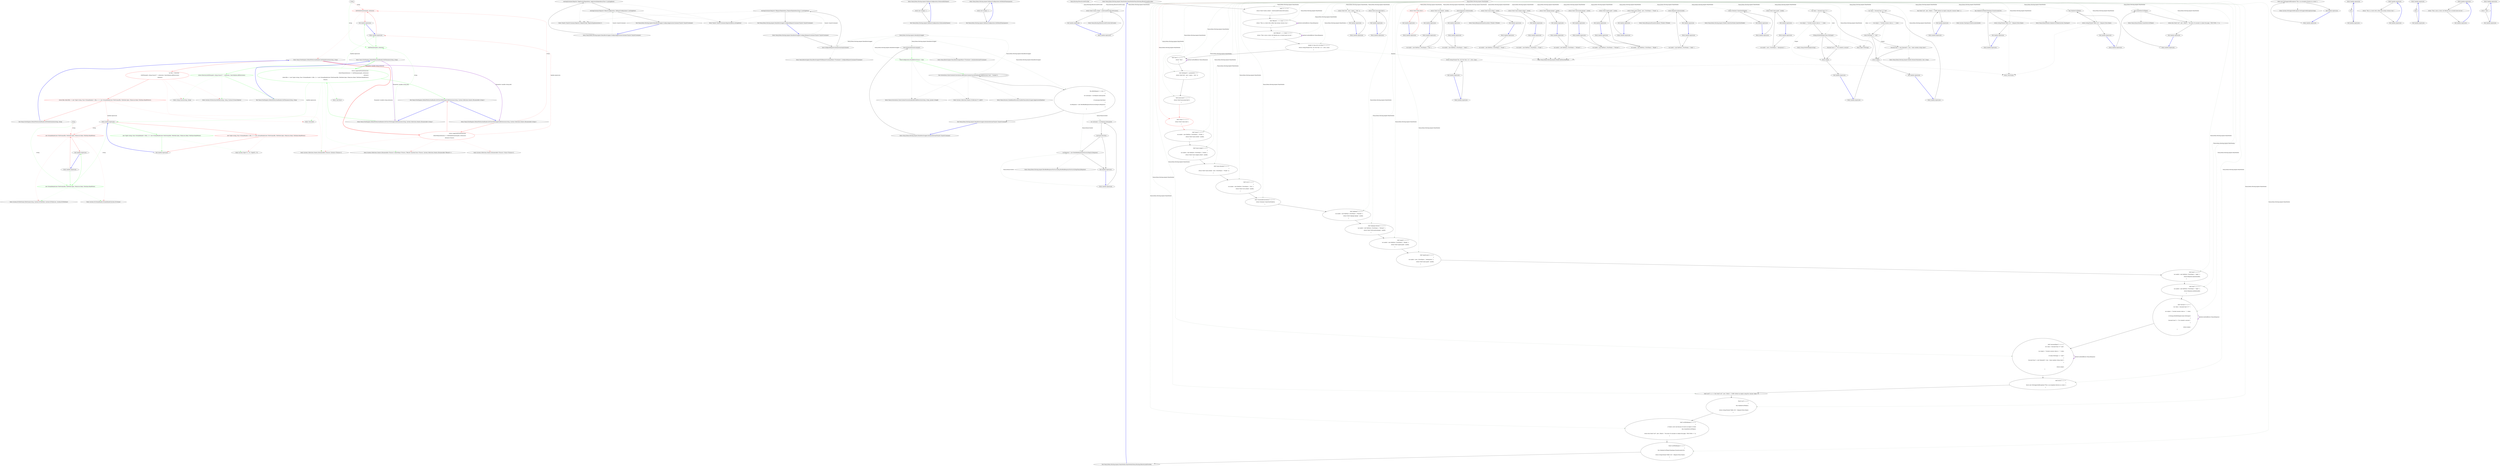 digraph  {
n25 [label=string, span=""];
n26 [label=string, span=""];
n0 [label="Entry Nancy.ViewEngines.DefaultFileSystemReader.GetViewsWithSupportedExtensions(string, System.Collections.Generic.IEnumerable<string>)", span="18-18", cluster="Nancy.ViewEngines.DefaultFileSystemReader.GetViewsWithSupportedExtensions(string, System.Collections.Generic.IEnumerable<string>)"];
n1 [label="return supportedViewExtensions\r\n                .SelectMany(extension => GetFileInformation(path, extension))\r\n                .Distinct().ToList();", span="20-22", cluster="Nancy.ViewEngines.DefaultFileSystemReader.GetViewsWithSupportedExtensions(string, System.Collections.Generic.IEnumerable<string>)", color=red, community=0];
n7 [label="GetFileInformation(path, extension)", span="21-21", cluster="lambda expression", color=red, community=0];
n2 [label="Exit Nancy.ViewEngines.DefaultFileSystemReader.GetViewsWithSupportedExtensions(string, System.Collections.Generic.IEnumerable<string>)", span="18-18", cluster="Nancy.ViewEngines.DefaultFileSystemReader.GetViewsWithSupportedExtensions(string, System.Collections.Generic.IEnumerable<string>)"];
n3 [label="Entry System.Collections.Generic.IEnumerable<TSource>.SelectMany<TSource, TResult>(System.Func<TSource, System.Collections.Generic.IEnumerable<TResult>>)", span="0-0", cluster="System.Collections.Generic.IEnumerable<TSource>.SelectMany<TSource, TResult>(System.Func<TSource, System.Collections.Generic.IEnumerable<TResult>>)"];
n4 [label="Entry System.Collections.Generic.IEnumerable<TSource>.Distinct<TSource>()", span="0-0", cluster="System.Collections.Generic.IEnumerable<TSource>.Distinct<TSource>()"];
n5 [label="Entry System.Collections.Generic.IEnumerable<TSource>.ToList<TSource>()", span="0-0", cluster="System.Collections.Generic.IEnumerable<TSource>.ToList<TSource>()"];
n6 [label="Entry lambda expression", span="21-21", cluster="lambda expression"];
n8 [label="Exit lambda expression", span="21-21", cluster="lambda expression"];
n9 [label="Entry Nancy.ViewEngines.DefaultFileSystemReader.GetFileInformation(string, string)", span="25-25", cluster="Nancy.ViewEngines.DefaultFileSystemReader.GetFileInformation(string, string)"];
n10 [label="var files = Directory\r\n                .GetFiles(path, string.Concat(''*.'', extension), SearchOption.AllDirectories)\r\n                .Distinct()", span="27-29", cluster="Nancy.ViewEngines.DefaultFileSystemReader.GetFileInformation(string, string)", color=red, community=0];
n11 [label="return files.Select(file => new Tuple<string, Func<StreamReader>>(file, () => new StreamReader(new FileStream(file, FileMode.Open, FileAccess.Read, FileShare.ReadWrite))));", span="31-31", cluster="Nancy.ViewEngines.DefaultFileSystemReader.GetFileInformation(string, string)", color=red, community=0];
n13 [label="Entry string.Concat(string, string)", span="0-0", cluster="string.Concat(string, string)"];
n14 [label="Entry System.IO.Directory.GetFiles(string, string, System.IO.SearchOption)", span="0-0", cluster="System.IO.Directory.GetFiles(string, string, System.IO.SearchOption)"];
n12 [label="Exit Nancy.ViewEngines.DefaultFileSystemReader.GetFileInformation(string, string)", span="25-25", cluster="Nancy.ViewEngines.DefaultFileSystemReader.GetFileInformation(string, string)"];
n15 [label="Entry Unk.Select", span="", cluster="Unk.Select"];
n16 [label="Entry lambda expression", span="31-31", cluster="lambda expression"];
n17 [label="new Tuple<string, Func<StreamReader>>(file, () => new StreamReader(new FileStream(file, FileMode.Open, FileAccess.Read, FileShare.ReadWrite)))", span="31-31", cluster="lambda expression", color=red, community=0];
n21 [label="new StreamReader(new FileStream(file, FileMode.Open, FileAccess.Read, FileShare.ReadWrite))", span="31-31", cluster="lambda expression", color=red, community=0];
n18 [label="Exit lambda expression", span="31-31", cluster="lambda expression"];
n19 [label="Entry System.Tuple<T1, T2>.Tuple(T1, T2)", span="0-0", cluster="System.Tuple<T1, T2>.Tuple(T1, T2)"];
n20 [label="Entry lambda expression", span="31-31", cluster="lambda expression"];
n22 [label="Exit lambda expression", span="31-31", cluster="lambda expression"];
n23 [label="Entry System.IO.StreamReader.StreamReader(System.IO.Stream)", span="0-0", cluster="System.IO.StreamReader.StreamReader(System.IO.Stream)"];
n24 [label="Entry System.IO.FileStream.FileStream(string, System.IO.FileMode, System.IO.FileAccess, System.IO.FileShare)", span="0-0", cluster="System.IO.FileStream.FileStream(string, System.IO.FileMode, System.IO.FileAccess, System.IO.FileShare)"];
d1 [label="return supportedViewExtensions\r\n                .SelectMany(extension => GetFilenames(path, extension))\r\n                .Distinct()\r\n                .Select(file => new Tuple<string, Func<StreamReader>>(file, () => new StreamReader(new FileStream(file, FileMode.Open, FileAccess.Read, FileShare.ReadWrite))))\r\n                .ToList();", span="20-24", cluster="Nancy.ViewEngines.DefaultFileSystemReader.GetViewsWithSupportedExtensions(string, System.Collections.Generic.IEnumerable<string>)", color=green, community=0];
d0 [label="Entry Nancy.ViewEngines.DefaultFileSystemReader.GetViewsWithSupportedExtensions(string, System.Collections.Generic.IEnumerable<string>)", span="18-18", cluster="Nancy.ViewEngines.DefaultFileSystemReader.GetViewsWithSupportedExtensions(string, System.Collections.Generic.IEnumerable<string>)"];
d10 [label="Entry Nancy.ViewEngines.DefaultFileSystemReader.GetFilenames(string, string)", span="27-27", cluster="Nancy.ViewEngines.DefaultFileSystemReader.GetFilenames(string, string)"];
d6 [label="Entry Unk.ToList", span="", cluster="Unk.ToList"];
d8 [label="GetFilenames(path, extension)", span="21-21", cluster="lambda expression", color=green, community=0];
d12 [label="new Tuple<string, Func<StreamReader>>(file, () => new StreamReader(new FileStream(file, FileMode.Open, FileAccess.Read, FileShare.ReadWrite)))", span="23-23", cluster="lambda expression", color=green, community=0];
d16 [label="new StreamReader(new FileStream(file, FileMode.Open, FileAccess.Read, FileShare.ReadWrite))", span="23-23", cluster="lambda expression", color=green, community=0];
d20 [label="return Directory.GetFiles(path, string.Concat(''*.'', extension), SearchOption.AllDirectories);", span="29-29", cluster="Nancy.ViewEngines.DefaultFileSystemReader.GetFilenames(string, string)", color=green, community=0];
d21 [label="Exit Nancy.ViewEngines.DefaultFileSystemReader.GetFilenames(string, string)", span="27-27", cluster="Nancy.ViewEngines.DefaultFileSystemReader.GetFilenames(string, string)"];
m0_4 [label="Entry TinyIoC.TinyIoCContainer.Register<RegisterType, RegisterImplementation>()", span="1018-1018", cluster="TinyIoC.TinyIoCContainer.Register<RegisterType, RegisterImplementation>()", file="DemoBootstrapper.cs"];
m0_0 [label="Entry Nancy.Demo.Hosting.Aspnet.DemoBootstrapper.ConfigureApplicationContainer(TinyIoC.TinyIoCContainer)", span="11-11", cluster="Nancy.Demo.Hosting.Aspnet.DemoBootstrapper.ConfigureApplicationContainer(TinyIoC.TinyIoCContainer)", file="DemoBootstrapper.cs"];
m0_1 [label="existingContainer.Register<IApplicationDependency, ApplicationDependencyClass>().AsSingleton()", span="15-15", cluster="Nancy.Demo.Hosting.Aspnet.DemoBootstrapper.ConfigureApplicationContainer(TinyIoC.TinyIoCContainer)", file="DemoBootstrapper.cs"];
m0_2 [label="existingContainer.Register<IRazorConfiguration, MyRazorConfiguration>().AsSingleton()", span="16-16", cluster="Nancy.Demo.Hosting.Aspnet.DemoBootstrapper.ConfigureApplicationContainer(TinyIoC.TinyIoCContainer)", file="DemoBootstrapper.cs"];
m0_3 [label="Exit Nancy.Demo.Hosting.Aspnet.DemoBootstrapper.ConfigureApplicationContainer(TinyIoC.TinyIoCContainer)", span="11-11", cluster="Nancy.Demo.Hosting.Aspnet.DemoBootstrapper.ConfigureApplicationContainer(TinyIoC.TinyIoCContainer)", file="DemoBootstrapper.cs"];
m0_19 [label="Entry System.Collections.Generic.ICollection<T>.Add(T)", span="0-0", cluster="System.Collections.Generic.ICollection<T>.Add(T)", file="DemoBootstrapper.cs"];
m0_5 [label="Entry TinyIoC.TinyIoCContainer.RegisterOptions.AsSingleton()", span="592-592", cluster="TinyIoC.TinyIoCContainer.RegisterOptions.AsSingleton()", file="DemoBootstrapper.cs"];
m0_17 [label="Entry Nancy.Bootstrapper.NancyBootstrapperBase<TContainer>.InitialiseInternal(TContainer)", span="387-387", cluster="Nancy.Bootstrapper.NancyBootstrapperBase<TContainer>.InitialiseInternal(TContainer)", file="DemoBootstrapper.cs"];
m0_11 [label="Entry Nancy.Demo.Hosting.Aspnet.DemoBootstrapper.InitialiseInternal(TinyIoC.TinyIoCContainer)", span="26-26", cluster="Nancy.Demo.Hosting.Aspnet.DemoBootstrapper.InitialiseInternal(TinyIoC.TinyIoCContainer)", file="DemoBootstrapper.cs"];
m0_12 [label="base.InitialiseInternal(container)", span="28-28", cluster="Nancy.Demo.Hosting.Aspnet.DemoBootstrapper.InitialiseInternal(TinyIoC.TinyIoCContainer)", file="DemoBootstrapper.cs"];
m0_13 [label="StaticConfiguration.DisableErrorTraces = false", span="30-30", cluster="Nancy.Demo.Hosting.Aspnet.DemoBootstrapper.InitialiseInternal(TinyIoC.TinyIoCContainer)", file="DemoBootstrapper.cs", color=green, community=0];
m0_14 [label="this.Conventions.StaticContentsConventions.Add(StaticContentConventionBuilder.AddDirectory(''moo'', ''Content''))", span="32-32", cluster="Nancy.Demo.Hosting.Aspnet.DemoBootstrapper.InitialiseInternal(TinyIoC.TinyIoCContainer)", file="DemoBootstrapper.cs"];
m0_15 [label="this.AfterRequest += (ctx) =>\r\n            {\r\n                var username = ctx.Request.Query.pirate;\r\n\r\n                if (username.HasValue)\r\n                {\r\n                    ctx.Response = new HereBeAResponseYouScurvyDog(ctx.Response);\r\n                }\r\n            }", span="34-42", cluster="Nancy.Demo.Hosting.Aspnet.DemoBootstrapper.InitialiseInternal(TinyIoC.TinyIoCContainer)", file="DemoBootstrapper.cs"];
m0_16 [label="Exit Nancy.Demo.Hosting.Aspnet.DemoBootstrapper.InitialiseInternal(TinyIoC.TinyIoCContainer)", span="26-26", cluster="Nancy.Demo.Hosting.Aspnet.DemoBootstrapper.InitialiseInternal(TinyIoC.TinyIoCContainer)", file="DemoBootstrapper.cs"];
m0_10 [label="Entry Nancy.Bootstrapper.NancyBootstrapperWithRequestContainerBase<TContainer>.ConfigureRequestContainer(TContainer)", span="91-91", cluster="Nancy.Bootstrapper.NancyBootstrapperWithRequestContainerBase<TContainer>.ConfigureRequestContainer(TContainer)", file="DemoBootstrapper.cs"];
m0_18 [label="Entry Nancy.Conventions.StaticContentConventionBuilder.AddDirectory(string, string, params string[])", span="28-28", cluster="Nancy.Conventions.StaticContentConventionBuilder.AddDirectory(string, string, params string[])", file="DemoBootstrapper.cs"];
m0_26 [label="Entry Nancy.Demo.Hosting.Aspnet.HereBeAResponseYouScurvyDog.HereBeAResponseYouScurvyDog(Nancy.Response)", span="12-12", cluster="Nancy.Demo.Hosting.Aspnet.HereBeAResponseYouScurvyDog.HereBeAResponseYouScurvyDog(Nancy.Response)", file="DemoBootstrapper.cs"];
m0_20 [label="Entry Nancy.Session.CookieBasedSessions.Enable(Nancy.Bootstrapper.IApplicationPipelines)", span="79-79", cluster="Nancy.Session.CookieBasedSessions.Enable(Nancy.Bootstrapper.IApplicationPipelines)", file="DemoBootstrapper.cs"];
m0_27 [label="Entry Nancy.Demo.Hosting.Aspnet.MyRazorConfiguration.GetAssemblyNames()", span="56-56", cluster="Nancy.Demo.Hosting.Aspnet.MyRazorConfiguration.GetAssemblyNames()", file="DemoBootstrapper.cs"];
m0_28 [label="return new string[] { };", span="58-58", cluster="Nancy.Demo.Hosting.Aspnet.MyRazorConfiguration.GetAssemblyNames()", file="DemoBootstrapper.cs"];
m0_29 [label="Exit Nancy.Demo.Hosting.Aspnet.MyRazorConfiguration.GetAssemblyNames()", span="56-56", cluster="Nancy.Demo.Hosting.Aspnet.MyRazorConfiguration.GetAssemblyNames()", file="DemoBootstrapper.cs"];
m0_6 [label="Entry Nancy.Demo.Hosting.Aspnet.DemoBootstrapper.ConfigureRequestContainer(TinyIoC.TinyIoCContainer)", span="19-19", cluster="Nancy.Demo.Hosting.Aspnet.DemoBootstrapper.ConfigureRequestContainer(TinyIoC.TinyIoCContainer)", file="DemoBootstrapper.cs"];
m0_7 [label="base.ConfigureRequestContainer(existingContainer)", span="21-21", cluster="Nancy.Demo.Hosting.Aspnet.DemoBootstrapper.ConfigureRequestContainer(TinyIoC.TinyIoCContainer)", file="DemoBootstrapper.cs"];
m0_8 [label="existingContainer.Register<IRequestDependency, RequestDependencyClass>().AsSingleton()", span="23-23", cluster="Nancy.Demo.Hosting.Aspnet.DemoBootstrapper.ConfigureRequestContainer(TinyIoC.TinyIoCContainer)", file="DemoBootstrapper.cs"];
m0_9 [label="Exit Nancy.Demo.Hosting.Aspnet.DemoBootstrapper.ConfigureRequestContainer(TinyIoC.TinyIoCContainer)", span="19-19", cluster="Nancy.Demo.Hosting.Aspnet.DemoBootstrapper.ConfigureRequestContainer(TinyIoC.TinyIoCContainer)", file="DemoBootstrapper.cs"];
m0_21 [label="Entry lambda expression", span="34-42", cluster="lambda expression", file="DemoBootstrapper.cs"];
m0_22 [label="var username = ctx.Request.Query.pirate", span="36-36", cluster="lambda expression", file="DemoBootstrapper.cs"];
m0_24 [label="ctx.Response = new HereBeAResponseYouScurvyDog(ctx.Response)", span="40-40", cluster="lambda expression", file="DemoBootstrapper.cs"];
m0_23 [label="username.HasValue", span="38-38", cluster="lambda expression", file="DemoBootstrapper.cs"];
m0_25 [label="Exit lambda expression", span="34-42", cluster="lambda expression", file="DemoBootstrapper.cs"];
m0_30 [label="Entry Nancy.Demo.Hosting.Aspnet.MyRazorConfiguration.GetDefaultNamespaces()", span="61-61", cluster="Nancy.Demo.Hosting.Aspnet.MyRazorConfiguration.GetDefaultNamespaces()", file="DemoBootstrapper.cs"];
m0_31 [label="return new string[] { };", span="63-63", cluster="Nancy.Demo.Hosting.Aspnet.MyRazorConfiguration.GetDefaultNamespaces()", file="DemoBootstrapper.cs"];
m0_32 [label="Exit Nancy.Demo.Hosting.Aspnet.MyRazorConfiguration.GetDefaultNamespaces()", span="61-61", cluster="Nancy.Demo.Hosting.Aspnet.MyRazorConfiguration.GetDefaultNamespaces()", file="DemoBootstrapper.cs"];
m0_33 [label="Nancy.Demo.Hosting.Aspnet.DemoBootstrapper", span="", file="DemoBootstrapper.cs"];
m1_31 [label="Entry Nancy.Routing.IRouteCacheProvider.GetCache()", span="11-11", cluster="Nancy.Routing.IRouteCacheProvider.GetCache()", file="MainModule.cs"];
m1_64 [label="Entry Nancy.Demo.Hosting.Aspnet.Models.RatPack.RatPack()", span="2-2", cluster="Nancy.Demo.Hosting.Aspnet.Models.RatPack.RatPack()", file="MainModule.cs"];
m1_105 [label="Entry Nancy.IResponseFormatter.AsXml<TModel>(TModel)", span="41-41", cluster="Nancy.IResponseFormatter.AsXml<TModel>(TModel)", file="MainModule.cs"];
m1_79 [label="Entry Nancy.Demo.Hosting.Aspnet.Models.SomeViewModel.SomeViewModel()", span="2-2", cluster="Nancy.Demo.Hosting.Aspnet.Models.SomeViewModel.SomeViewModel()", file="MainModule.cs"];
m1_114 [label="Entry string.IsNullOrEmpty(string)", span="0-0", cluster="string.IsNullOrEmpty(string)", file="MainModule.cs"];
m1_47 [label="Entry Unk.Format", span="", cluster="Unk.Format", file="MainModule.cs"];
m1_126 [label="Entry System.NotSupportedException.NotSupportedException(string)", span="0-0", cluster="System.NotSupportedException.NotSupportedException(string)", file="MainModule.cs"];
m1_122 [label="Entry Nancy.Demo.Hosting.Aspnet.Models.Payload.Payload(int, bool, string)", span="16-16", cluster="Nancy.Demo.Hosting.Aspnet.Models.Payload.Payload(int, bool, string)", file="MainModule.cs"];
m1_144 [label="Entry System.TimeSpan.FromSeconds(double)", span="0-0", cluster="System.TimeSpan.FromSeconds(double)", file="MainModule.cs"];
m1_134 [label="Entry Nancy.NancyModule.ValidateCsrfToken(System.TimeSpan?)", span="39-39", cluster="Nancy.NancyModule.ValidateCsrfToken(System.TimeSpan?)", file="MainModule.cs"];
m1_0 [label="Entry Nancy.Demo.Hosting.Aspnet.MainModule.MainModule(Nancy.Routing.IRouteCacheProvider)", span="9-9", cluster="Nancy.Demo.Hosting.Aspnet.MainModule.MainModule(Nancy.Routing.IRouteCacheProvider)", file="MainModule.cs"];
m1_1 [label="Get[''/''] = x =>{\r\n                return View[''routes.cshtml'', routeCacheProvider.GetCache()];\r\n            }", span="11-13", cluster="Nancy.Demo.Hosting.Aspnet.MainModule.MainModule(Nancy.Routing.IRouteCacheProvider)", file="MainModule.cs"];
m1_2 [label="Get[''/filtered'', r => true] = x => {\r\n                return ''This is a route with a filter that always returns true.'';\r\n            }", span="15-17", cluster="Nancy.Demo.Hosting.Aspnet.MainModule.MainModule(Nancy.Routing.IRouteCacheProvider)", file="MainModule.cs"];
m1_3 [label="Get[''/filtered'', r => false] = x => {\r\n                return ''This is also a route, but filtered out so should never be hit.'';\r\n            }", span="19-21", cluster="Nancy.Demo.Hosting.Aspnet.MainModule.MainModule(Nancy.Routing.IRouteCacheProvider)", file="MainModule.cs"];
m1_4 [label="Get[@''/(?<foo>\d{2,4})/{bar}''] = x => {\r\n                return string.Format(''foo: {0}<br/>bar: {1}'', x.foo, x.bar);\r\n            }", span="23-25", cluster="Nancy.Demo.Hosting.Aspnet.MainModule.MainModule(Nancy.Routing.IRouteCacheProvider)", file="MainModule.cs"];
m1_5 [label="Get[''/test''] = x => {\r\n                return ''Test'';\r\n            }", span="27-29", cluster="Nancy.Demo.Hosting.Aspnet.MainModule.MainModule(Nancy.Routing.IRouteCacheProvider)", file="MainModule.cs"];
m1_6 [label="Get[''/dotliquid''] = parameters => {\r\n                return View[''dot'', new { name = ''dot'' }];\r\n            }", span="31-33", cluster="Nancy.Demo.Hosting.Aspnet.MainModule.MainModule(Nancy.Routing.IRouteCacheProvider)", file="MainModule.cs"];
m1_7 [label="Get[''/javascript''] = x => {\r\n                return View[''javascript.html''];\r\n            }", span="35-37", cluster="Nancy.Demo.Hosting.Aspnet.MainModule.MainModule(Nancy.Routing.IRouteCacheProvider)", file="MainModule.cs"];
m1_8 [label="Get[''/static''] = x => {\r\n                return View[''static.htm''];\r\n            }", span="39-41", cluster="Nancy.Demo.Hosting.Aspnet.MainModule.MainModule(Nancy.Routing.IRouteCacheProvider)", color=red, community=0, file="MainModule.cs"];
m1_9 [label="Get[''/razor''] = x => {\r\n                var model = new RatPack { FirstName = ''Frank'' };\r\n                return View[''razor.cshtml'', model];\r\n            }", span="43-46", cluster="Nancy.Demo.Hosting.Aspnet.MainModule.MainModule(Nancy.Routing.IRouteCacheProvider)", file="MainModule.cs"];
m1_10 [label="Get[''/razor-simple''] = x =>\r\n            {\r\n                var model = new RatPack { FirstName = ''Frank'' };\r\n                return View[''razor-simple.cshtml'', model];\r\n            }", span="48-52", cluster="Nancy.Demo.Hosting.Aspnet.MainModule.MainModule(Nancy.Routing.IRouteCacheProvider)", file="MainModule.cs"];
m1_11 [label="Get[''/razor-dynamic''] = x =>\r\n            {\r\n                return View[''razor.cshtml'', new { FirstName = ''Frank'' }];\r\n            }", span="54-57", cluster="Nancy.Demo.Hosting.Aspnet.MainModule.MainModule(Nancy.Routing.IRouteCacheProvider)", file="MainModule.cs"];
m1_12 [label="Get[''/ssve''] = x =>\r\n            {\r\n                var model = new RatPack { FirstName = ''You'' };\r\n                return View[''ssve.sshtml'', model];\r\n            }", span="59-63", cluster="Nancy.Demo.Hosting.Aspnet.MainModule.MainModule(Nancy.Routing.IRouteCacheProvider)", file="MainModule.cs"];
m1_13 [label="Get[''/viewmodelconvention''] = x => {\r\n                return View[new SomeViewModel()];\r\n            }", span="65-67", cluster="Nancy.Demo.Hosting.Aspnet.MainModule.MainModule(Nancy.Routing.IRouteCacheProvider)", file="MainModule.cs"];
m1_14 [label="Get[''/ndjango''] = x => {\r\n                var model = new RatPack { FirstName = ''Michael'' };\r\n                return View[''ndjango.django'', model];\r\n            }", span="69-72", cluster="Nancy.Demo.Hosting.Aspnet.MainModule.MainModule(Nancy.Routing.IRouteCacheProvider)", file="MainModule.cs"];
m1_15 [label="Get[''/ndjango-extends''] = x => {\r\n                var model = new RatPack { FirstName = ''Michael'' };\r\n                return View[''with-master.django'', model];\r\n            }", span="74-77", cluster="Nancy.Demo.Hosting.Aspnet.MainModule.MainModule(Nancy.Routing.IRouteCacheProvider)", file="MainModule.cs"];
m1_16 [label="Get[''/spark''] = x => {\r\n                var model = new RatPack { FirstName = ''Bright'' };\r\n                return View[''spark.spark'', model];\r\n            }", span="79-82", cluster="Nancy.Demo.Hosting.Aspnet.MainModule.MainModule(Nancy.Routing.IRouteCacheProvider)", file="MainModule.cs"];
m1_17 [label="Get[''/spark-anon''] = x =>\r\n            {\r\n                var model = new { FirstName = ''Anonymous'' };\r\n                return View[''anon.spark'', model];\r\n            }", span="84-88", cluster="Nancy.Demo.Hosting.Aspnet.MainModule.MainModule(Nancy.Routing.IRouteCacheProvider)", file="MainModule.cs"];
m1_18 [label="Get[''/json''] = x => {\r\n                var model = new RatPack { FirstName = ''Andy'' };\r\n                return Response.AsJson(model);\r\n            }", span="90-93", cluster="Nancy.Demo.Hosting.Aspnet.MainModule.MainModule(Nancy.Routing.IRouteCacheProvider)", file="MainModule.cs"];
m1_19 [label="Get[''/xml''] = x => {\r\n                var model = new RatPack { FirstName = ''Andy'' };\r\n                return Response.AsXml(model);\r\n            }", span="95-98", cluster="Nancy.Demo.Hosting.Aspnet.MainModule.MainModule(Nancy.Routing.IRouteCacheProvider)", file="MainModule.cs"];
m1_20 [label="Get[''/session''] = x => {\r\n                var value = Session[''moo''] ?? '''';\r\n\r\n                var output = ''Current session value is: '' + value;\r\n\r\n                if (String.IsNullOrEmpty(value.ToString()))\r\n                {\r\n                    Session[''moo''] = ''I've created a session!'';\r\n                }\r\n\r\n                return output;\r\n            }", span="100-111", cluster="Nancy.Demo.Hosting.Aspnet.MainModule.MainModule(Nancy.Routing.IRouteCacheProvider)", file="MainModule.cs"];
m1_21 [label="Get[''/sessionObject''] = x => {\r\n                var value = Session[''baa''] ?? ''null'';\r\n\r\n                var output = ''Current session value is: '' + value;\r\n\r\n                if (value.ToString() == ''null'')\r\n                {\r\n                    Session[''baa''] = new Payload(27, true, ''some random string value'');\r\n                }\r\n\r\n                return output;\r\n            }", span="113-124", cluster="Nancy.Demo.Hosting.Aspnet.MainModule.MainModule(Nancy.Routing.IRouteCacheProvider)", file="MainModule.cs"];
m1_22 [label="Get[''/error''] = x =>\r\n                {\r\n                    throw new NotSupportedException(''This is an exception thrown in a route.'');\r\n                }", span="126-129", cluster="Nancy.Demo.Hosting.Aspnet.MainModule.MainModule(Nancy.Routing.IRouteCacheProvider)", file="MainModule.cs"];
m1_23 [label="Get[''/csrf''] = x => this.View[''csrf'', new { Blurb = ''CSRF without an expiry using the 'session' token'' }]", span="131-131", cluster="Nancy.Demo.Hosting.Aspnet.MainModule.MainModule(Nancy.Routing.IRouteCacheProvider)", file="MainModule.cs"];
m1_24 [label="Post[''/csrf''] = x =>\r\n            {\r\n                this.ValidateCsrfToken();\r\n\r\n                return string.Format(''Hello {0}!'', Request.Form.Name);\r\n            }", span="133-138", cluster="Nancy.Demo.Hosting.Aspnet.MainModule.MainModule(Nancy.Routing.IRouteCacheProvider)", file="MainModule.cs"];
m1_25 [label="Get[''/csrfWithExpiry''] = x =>\r\n                {\r\n                    // Create a new one because we have an expiry to check\r\n                    this.CreateNewCsrfToken();\r\n\r\n                    return this.View[''csrf'', new { Blurb = ''You have 20 seconds to submit the page.. TICK TOCK :-)'' }];\r\n                }", span="140-146", cluster="Nancy.Demo.Hosting.Aspnet.MainModule.MainModule(Nancy.Routing.IRouteCacheProvider)", file="MainModule.cs"];
m1_26 [label="Post[''/csrfWithExpiry''] = x =>\r\n                {\r\n                    this.ValidateCsrfToken(TimeSpan.FromSeconds(20));\r\n\r\n                    return string.Format(''Hello {0}!'', Request.Form.Name);\r\n                }", span="148-153", cluster="Nancy.Demo.Hosting.Aspnet.MainModule.MainModule(Nancy.Routing.IRouteCacheProvider)", file="MainModule.cs"];
m1_27 [label="Exit Nancy.Demo.Hosting.Aspnet.MainModule.MainModule(Nancy.Routing.IRouteCacheProvider)", span="9-9", cluster="Nancy.Demo.Hosting.Aspnet.MainModule.MainModule(Nancy.Routing.IRouteCacheProvider)", file="MainModule.cs"];
m1_140 [label="Entry lambda expression", span="148-153", cluster="lambda expression", file="MainModule.cs"];
m1_29 [label="return View[''routes.cshtml'', routeCacheProvider.GetCache()];", span="12-12", cluster="lambda expression", file="MainModule.cs"];
m1_45 [label="return string.Format(''foo: {0}<br/>bar: {1}'', x.foo, x.bar);", span="24-24", cluster="lambda expression", file="MainModule.cs"];
m1_28 [label="Entry lambda expression", span="11-13", cluster="lambda expression", file="MainModule.cs"];
m1_30 [label="Exit lambda expression", span="11-13", cluster="lambda expression", file="MainModule.cs"];
m1_32 [label="Entry lambda expression", span="15-15", cluster="lambda expression", file="MainModule.cs"];
m1_33 [label=true, span="15-15", cluster="lambda expression", file="MainModule.cs"];
m1_34 [label="Exit lambda expression", span="15-15", cluster="lambda expression", file="MainModule.cs"];
m1_35 [label="Entry lambda expression", span="15-17", cluster="lambda expression", file="MainModule.cs"];
m1_36 [label="return ''This is a route with a filter that always returns true.'';", span="16-16", cluster="lambda expression", file="MainModule.cs"];
m1_37 [label="Exit lambda expression", span="15-17", cluster="lambda expression", file="MainModule.cs"];
m1_38 [label="Entry lambda expression", span="19-19", cluster="lambda expression", file="MainModule.cs"];
m1_39 [label=false, span="19-19", cluster="lambda expression", file="MainModule.cs"];
m1_40 [label="Exit lambda expression", span="19-19", cluster="lambda expression", file="MainModule.cs"];
m1_41 [label="Entry lambda expression", span="19-21", cluster="lambda expression", file="MainModule.cs"];
m1_42 [label="return ''This is also a route, but filtered out so should never be hit.'';", span="20-20", cluster="lambda expression", file="MainModule.cs"];
m1_43 [label="Exit lambda expression", span="19-21", cluster="lambda expression", file="MainModule.cs"];
m1_44 [label="Entry lambda expression", span="23-25", cluster="lambda expression", file="MainModule.cs"];
m1_46 [label="Exit lambda expression", span="23-25", cluster="lambda expression", file="MainModule.cs"];
m1_48 [label="Entry lambda expression", span="27-29", cluster="lambda expression", file="MainModule.cs"];
m1_49 [label="return ''Test'';", span="28-28", cluster="lambda expression", file="MainModule.cs"];
m1_50 [label="Exit lambda expression", span="27-29", cluster="lambda expression", file="MainModule.cs"];
m1_51 [label="Entry lambda expression", span="31-33", cluster="lambda expression", file="MainModule.cs"];
m1_52 [label="return View[''dot'', new { name = ''dot'' }];", span="32-32", cluster="lambda expression", file="MainModule.cs"];
m1_53 [label="Exit lambda expression", span="31-33", cluster="lambda expression", file="MainModule.cs"];
m1_54 [label="Entry lambda expression", span="35-37", cluster="lambda expression", file="MainModule.cs"];
m1_55 [label="return View[''javascript.html''];", span="36-36", cluster="lambda expression", file="MainModule.cs"];
m1_56 [label="Exit lambda expression", span="35-37", cluster="lambda expression", file="MainModule.cs"];
m1_57 [label="Entry lambda expression", span="39-41", cluster="lambda expression", file="MainModule.cs"];
m1_58 [label="return View[''static.htm''];", span="40-40", cluster="lambda expression", color=red, community=0, file="MainModule.cs"];
m1_59 [label="Exit lambda expression", span="39-41", cluster="lambda expression", file="MainModule.cs"];
m1_60 [label="Entry lambda expression", span="43-46", cluster="lambda expression", file="MainModule.cs"];
m1_61 [label="var model = new RatPack { FirstName = ''Frank'' }", span="44-44", cluster="lambda expression", file="MainModule.cs"];
m1_62 [label="return View[''razor.cshtml'', model];", span="45-45", cluster="lambda expression", file="MainModule.cs"];
m1_63 [label="Exit lambda expression", span="43-46", cluster="lambda expression", file="MainModule.cs"];
m1_65 [label="Entry lambda expression", span="48-52", cluster="lambda expression", file="MainModule.cs"];
m1_66 [label="var model = new RatPack { FirstName = ''Frank'' }", span="50-50", cluster="lambda expression", file="MainModule.cs"];
m1_67 [label="return View[''razor-simple.cshtml'', model];", span="51-51", cluster="lambda expression", file="MainModule.cs"];
m1_68 [label="Exit lambda expression", span="48-52", cluster="lambda expression", file="MainModule.cs"];
m1_69 [label="Entry lambda expression", span="54-57", cluster="lambda expression", file="MainModule.cs"];
m1_70 [label="return View[''razor.cshtml'', new { FirstName = ''Frank'' }];", span="56-56", cluster="lambda expression", file="MainModule.cs"];
m1_71 [label="Exit lambda expression", span="54-57", cluster="lambda expression", file="MainModule.cs"];
m1_72 [label="Entry lambda expression", span="59-63", cluster="lambda expression", file="MainModule.cs"];
m1_73 [label="var model = new RatPack { FirstName = ''You'' }", span="61-61", cluster="lambda expression", file="MainModule.cs"];
m1_74 [label="return View[''ssve.sshtml'', model];", span="62-62", cluster="lambda expression", file="MainModule.cs"];
m1_75 [label="Exit lambda expression", span="59-63", cluster="lambda expression", file="MainModule.cs"];
m1_76 [label="Entry lambda expression", span="65-67", cluster="lambda expression", file="MainModule.cs"];
m1_77 [label="return View[new SomeViewModel()];", span="66-66", cluster="lambda expression", file="MainModule.cs"];
m1_78 [label="Exit lambda expression", span="65-67", cluster="lambda expression", file="MainModule.cs"];
m1_80 [label="Entry lambda expression", span="69-72", cluster="lambda expression", file="MainModule.cs"];
m1_81 [label="var model = new RatPack { FirstName = ''Michael'' }", span="70-70", cluster="lambda expression", file="MainModule.cs"];
m1_82 [label="return View[''ndjango.django'', model];", span="71-71", cluster="lambda expression", file="MainModule.cs"];
m1_83 [label="Exit lambda expression", span="69-72", cluster="lambda expression", file="MainModule.cs"];
m1_84 [label="Entry lambda expression", span="74-77", cluster="lambda expression", file="MainModule.cs"];
m1_85 [label="var model = new RatPack { FirstName = ''Michael'' }", span="75-75", cluster="lambda expression", file="MainModule.cs"];
m1_86 [label="return View[''with-master.django'', model];", span="76-76", cluster="lambda expression", file="MainModule.cs"];
m1_87 [label="Exit lambda expression", span="74-77", cluster="lambda expression", file="MainModule.cs"];
m1_88 [label="Entry lambda expression", span="79-82", cluster="lambda expression", file="MainModule.cs"];
m1_89 [label="var model = new RatPack { FirstName = ''Bright'' }", span="80-80", cluster="lambda expression", file="MainModule.cs"];
m1_90 [label="return View[''spark.spark'', model];", span="81-81", cluster="lambda expression", file="MainModule.cs"];
m1_91 [label="Exit lambda expression", span="79-82", cluster="lambda expression", file="MainModule.cs"];
m1_92 [label="Entry lambda expression", span="84-88", cluster="lambda expression", file="MainModule.cs"];
m1_93 [label="var model = new { FirstName = ''Anonymous'' }", span="86-86", cluster="lambda expression", file="MainModule.cs"];
m1_94 [label="return View[''anon.spark'', model];", span="87-87", cluster="lambda expression", file="MainModule.cs"];
m1_95 [label="Exit lambda expression", span="84-88", cluster="lambda expression", file="MainModule.cs"];
m1_96 [label="Entry lambda expression", span="90-93", cluster="lambda expression", file="MainModule.cs"];
m1_97 [label="var model = new RatPack { FirstName = ''Andy'' }", span="91-91", cluster="lambda expression", file="MainModule.cs"];
m1_98 [label="return Response.AsJson(model);", span="92-92", cluster="lambda expression", file="MainModule.cs"];
m1_99 [label="Exit lambda expression", span="90-93", cluster="lambda expression", file="MainModule.cs"];
m1_101 [label="Entry lambda expression", span="95-98", cluster="lambda expression", file="MainModule.cs"];
m1_102 [label="var model = new RatPack { FirstName = ''Andy'' }", span="96-96", cluster="lambda expression", file="MainModule.cs"];
m1_103 [label="return Response.AsXml(model);", span="97-97", cluster="lambda expression", file="MainModule.cs"];
m1_104 [label="Exit lambda expression", span="95-98", cluster="lambda expression", file="MainModule.cs"];
m1_106 [label="Entry lambda expression", span="100-111", cluster="lambda expression", file="MainModule.cs"];
m1_107 [label="var value = Session[''moo''] ?? ''''", span="101-101", cluster="lambda expression", file="MainModule.cs"];
m1_108 [label="var output = ''Current session value is: '' + value", span="103-103", cluster="lambda expression", file="MainModule.cs"];
m1_109 [label="String.IsNullOrEmpty(value.ToString())", span="105-105", cluster="lambda expression", file="MainModule.cs"];
m1_111 [label="return output;", span="110-110", cluster="lambda expression", file="MainModule.cs"];
m1_110 [label="Session[''moo''] = ''I've created a session!''", span="107-107", cluster="lambda expression", file="MainModule.cs"];
m1_112 [label="Exit lambda expression", span="100-111", cluster="lambda expression", file="MainModule.cs"];
m1_115 [label="Entry lambda expression", span="113-124", cluster="lambda expression", file="MainModule.cs"];
m1_116 [label="var value = Session[''baa''] ?? ''null''", span="114-114", cluster="lambda expression", file="MainModule.cs"];
m1_117 [label="var output = ''Current session value is: '' + value", span="116-116", cluster="lambda expression", file="MainModule.cs"];
m1_118 [label="value.ToString() == ''null''", span="118-118", cluster="lambda expression", file="MainModule.cs"];
m1_120 [label="return output;", span="123-123", cluster="lambda expression", file="MainModule.cs"];
m1_119 [label="Session[''baa''] = new Payload(27, true, ''some random string value'')", span="120-120", cluster="lambda expression", file="MainModule.cs"];
m1_121 [label="Exit lambda expression", span="113-124", cluster="lambda expression", file="MainModule.cs"];
m1_123 [label="Entry lambda expression", span="126-129", cluster="lambda expression", file="MainModule.cs"];
m1_124 [label="throw new NotSupportedException(''This is an exception thrown in a route.'');", span="128-128", cluster="lambda expression", file="MainModule.cs"];
m1_125 [label="Exit lambda expression", span="126-129", cluster="lambda expression", file="MainModule.cs"];
m1_127 [label="Entry lambda expression", span="131-131", cluster="lambda expression", file="MainModule.cs"];
m1_128 [label="this.View[''csrf'', new { Blurb = ''CSRF without an expiry using the 'session' token'' }]", span="131-131", cluster="lambda expression", file="MainModule.cs"];
m1_129 [label="Exit lambda expression", span="131-131", cluster="lambda expression", file="MainModule.cs"];
m1_130 [label="Entry lambda expression", span="133-138", cluster="lambda expression", file="MainModule.cs"];
m1_131 [label="this.ValidateCsrfToken()", span="135-135", cluster="lambda expression", file="MainModule.cs"];
m1_132 [label="return string.Format(''Hello {0}!'', Request.Form.Name);", span="137-137", cluster="lambda expression", file="MainModule.cs"];
m1_133 [label="Exit lambda expression", span="133-138", cluster="lambda expression", file="MainModule.cs"];
m1_135 [label="Entry lambda expression", span="140-146", cluster="lambda expression", file="MainModule.cs"];
m1_136 [label="this.CreateNewCsrfToken()", span="143-143", cluster="lambda expression", file="MainModule.cs"];
m1_137 [label="return this.View[''csrf'', new { Blurb = ''You have 20 seconds to submit the page.. TICK TOCK :-)'' }];", span="145-145", cluster="lambda expression", file="MainModule.cs"];
m1_138 [label="Exit lambda expression", span="140-146", cluster="lambda expression", file="MainModule.cs"];
m1_141 [label="this.ValidateCsrfToken(TimeSpan.FromSeconds(20))", span="150-150", cluster="lambda expression", file="MainModule.cs"];
m1_142 [label="return string.Format(''Hello {0}!'', Request.Form.Name);", span="152-152", cluster="lambda expression", file="MainModule.cs"];
m1_143 [label="Exit lambda expression", span="148-153", cluster="lambda expression", file="MainModule.cs"];
m1_139 [label="Entry Nancy.NancyModule.CreateNewCsrfToken()", span="18-18", cluster="Nancy.NancyModule.CreateNewCsrfToken()", file="MainModule.cs"];
m1_113 [label="Entry object.ToString()", span="0-0", cluster="object.ToString()", file="MainModule.cs"];
m1_100 [label="Entry Nancy.IResponseFormatter.AsJson<TModel>(TModel)", span="31-31", cluster="Nancy.IResponseFormatter.AsJson<TModel>(TModel)", file="MainModule.cs"];
m1_145 [label="Nancy.Demo.Hosting.Aspnet.MainModule", span="", file="MainModule.cs"];
m1_146 [label="Nancy.Routing.IRouteCacheProvider", span="", file="MainModule.cs"];
n25 -> n7  [key=1, style=dashed, color=red, label=string];
n25 -> d8  [key=1, style=dashed, color=green, label=string];
n26 -> n21  [key=1, style=dashed, color=red, label=string];
n26 -> d16  [key=1, style=dashed, color=green, label=string];
n0 -> n1  [key=0, style=solid, color=red];
n0 -> n7  [key=1, style=dashed, color=red, label=string];
n1 -> n2  [key=0, style=solid, color=red];
n1 -> n3  [key=2, style=dotted, color=red];
n1 -> n4  [key=2, style=dotted, color=red];
n1 -> n5  [key=2, style=dotted, color=red];
n1 -> n6  [key=1, style=dashed, color=red, label="lambda expression"];
n7 -> n8  [key=0, style=solid, color=red];
n7 -> n9  [key=2, style=dotted, color=red];
n2 -> n0  [key=0, style=bold, color=blue];
n2 -> d0  [key=0, style=bold, color=blue];
n6 -> n7  [key=0, style=solid, color=red];
n6 -> d8  [key=0, style=solid, color=green];
n8 -> n6  [key=0, style=bold, color=blue];
n9 -> n10  [key=0, style=solid, color=red];
n9 -> n0  [key=3, color=darkorchid, style=bold, label="Parameter variable string path"];
n9 -> n1  [key=3, color=red, style=bold, label="Parameter variable string extension"];
n10 -> n11  [key=0, style=solid, color=red];
n10 -> n13  [key=2, style=dotted, color=red];
n10 -> n14  [key=2, style=dotted, color=red];
n10 -> n4  [key=2, style=dotted, color=red];
n11 -> n12  [key=0, style=solid, color=red];
n11 -> n15  [key=2, style=dotted, color=red];
n11 -> n16  [key=1, style=dashed, color=red, label="lambda expression"];
n12 -> n9  [key=0, style=bold, color=blue];
n16 -> n17  [key=0, style=solid, color=red];
n16 -> n21  [key=1, style=dashed, color=red, label=string];
n16 -> d12  [key=0, style=solid, color=green];
n16 -> d16  [key=1, style=dashed, color=green, label=string];
n17 -> n18  [key=0, style=solid, color=red];
n17 -> n19  [key=2, style=dotted, color=red];
n21 -> n22  [key=0, style=solid, color=red];
n21 -> n23  [key=2, style=dotted, color=red];
n21 -> n24  [key=2, style=dotted, color=red];
n18 -> n16  [key=0, style=bold, color=blue];
n20 -> n21  [key=0, style=solid, color=red];
n20 -> d16  [key=0, style=solid, color=green];
n22 -> n20  [key=0, style=bold, color=blue];
d1 -> n2  [key=0, style=solid, color=green];
d1 -> n3  [key=2, style=dotted, color=green];
d1 -> n4  [key=2, style=dotted, color=green];
d1 -> n15  [key=2, style=dotted, color=green];
d1 -> d6  [key=2, style=dotted, color=green];
d1 -> n6  [key=1, style=dashed, color=green, label="lambda expression"];
d1 -> n16  [key=1, style=dashed, color=green, label="lambda expression"];
d0 -> d1  [key=0, style=solid, color=green];
d0 -> d8  [key=1, style=dashed, color=green, label=string];
d10 -> d1  [key=3, color=green, style=bold, label="Parameter variable string extension"];
d10 -> d20  [key=0, style=solid, color=green];
d10 -> d0  [key=3, color=darkorchid, style=bold, label="Parameter variable string path"];
d8 -> n8  [key=0, style=solid, color=green];
d8 -> d10  [key=2, style=dotted, color=green];
d12 -> n18  [key=0, style=solid, color=green];
d12 -> n19  [key=2, style=dotted, color=green];
d16 -> n22  [key=0, style=solid, color=green];
d16 -> n23  [key=2, style=dotted, color=green];
d16 -> n24  [key=2, style=dotted, color=green];
d20 -> d21  [key=0, style=solid, color=green];
d20 -> n13  [key=2, style=dotted, color=green];
d20 -> n14  [key=2, style=dotted, color=green];
d21 -> d10  [key=0, style=bold, color=blue];
m0_0 -> m0_1  [key=0, style=solid];
m0_0 -> m0_2  [key=1, style=dashed, color=darkseagreen4, label="TinyIoC.TinyIoCContainer"];
m0_1 -> m0_2  [key=0, style=solid];
m0_1 -> m0_4  [key=2, style=dotted];
m0_1 -> m0_5  [key=2, style=dotted];
m0_2 -> m0_3  [key=0, style=solid];
m0_2 -> m0_4  [key=2, style=dotted];
m0_2 -> m0_5  [key=2, style=dotted];
m0_3 -> m0_0  [key=0, style=bold, color=blue];
m0_11 -> m0_12  [key=0, style=solid];
m0_12 -> m0_13  [key=0, style=solid, color=green];
m0_12 -> m0_17  [key=2, style=dotted];
m0_13 -> m0_14  [key=0, style=solid, color=green];
m0_13 -> m0_18  [key=2, style=dotted];
m0_13 -> m0_19  [key=2, style=dotted];
m0_14 -> m0_15  [key=0, style=solid];
m0_14 -> m0_20  [key=2, style=dotted];
m0_14 -> m0_14  [key=0, style=solid];
m0_14 -> m0_18  [key=2, style=dotted];
m0_14 -> m0_19  [key=2, style=dotted];
m0_15 -> m0_16  [key=0, style=solid];
m0_15 -> m0_22  [key=1, style=dashed, color=darkseagreen4, label="Nancy.NancyContext"];
m0_15 -> m0_24  [key=1, style=dashed, color=darkseagreen4, label="Nancy.NancyContext"];
m0_16 -> m0_11  [key=0, style=bold, color=blue];
m0_27 -> m0_28  [key=0, style=solid];
m0_28 -> m0_29  [key=0, style=solid];
m0_29 -> m0_27  [key=0, style=bold, color=blue];
m0_6 -> m0_7  [key=0, style=solid];
m0_6 -> m0_8  [key=1, style=dashed, color=darkseagreen4, label="TinyIoC.TinyIoCContainer"];
m0_7 -> m0_8  [key=0, style=solid];
m0_7 -> m0_10  [key=2, style=dotted];
m0_8 -> m0_9  [key=0, style=solid];
m0_8 -> m0_4  [key=2, style=dotted];
m0_8 -> m0_5  [key=2, style=dotted];
m0_9 -> m0_6  [key=0, style=bold, color=blue];
m0_21 -> m0_22  [key=0, style=solid];
m0_21 -> m0_24  [key=1, style=dashed, color=darkseagreen4, label="Nancy.NancyContext"];
m0_22 -> m0_23  [key=0, style=solid];
m0_24 -> m0_25  [key=0, style=solid];
m0_24 -> m0_26  [key=2, style=dotted];
m0_23 -> m0_24  [key=0, style=solid];
m0_23 -> m0_25  [key=0, style=solid];
m0_25 -> m0_21  [key=0, style=bold, color=blue];
m0_30 -> m0_31  [key=0, style=solid];
m0_31 -> m0_32  [key=0, style=solid];
m0_32 -> m0_30  [key=0, style=bold, color=blue];
m0_33 -> m0_7  [key=1, style=dashed, color=darkseagreen4, label="Nancy.Demo.Hosting.Aspnet.DemoBootstrapper"];
m0_33 -> m0_12  [key=1, style=dashed, color=darkseagreen4, label="Nancy.Demo.Hosting.Aspnet.DemoBootstrapper"];
m0_33 -> m0_13  [key=1, style=dashed, color=darkseagreen4, label="Nancy.Demo.Hosting.Aspnet.DemoBootstrapper"];
m0_33 -> m0_14  [key=1, style=dashed, color=darkseagreen4, label="Nancy.Demo.Hosting.Aspnet.DemoBootstrapper"];
m0_33 -> m0_15  [key=1, style=dashed, color=darkseagreen4, label="Nancy.Demo.Hosting.Aspnet.DemoBootstrapper"];
m1_0 -> m1_1  [key=0, style=solid];
m1_0 -> m1_29  [key=1, style=dashed, color=darkseagreen4, label="Nancy.Routing.IRouteCacheProvider"];
m1_1 -> m1_2  [key=0, style=solid];
m1_2 -> m1_3  [key=0, style=solid];
m1_2 -> m1_2  [key=3, color=darkorchid, style=bold, label="method methodReturn Nancy.Response "];
m1_3 -> m1_4  [key=0, style=solid];
m1_3 -> m1_3  [key=3, color=darkorchid, style=bold, label="method methodReturn Nancy.Response "];
m1_4 -> m1_5  [key=0, style=solid];
m1_4 -> m1_45  [key=1, style=dashed, color=darkseagreen4, label=dynamic];
m1_5 -> m1_6  [key=0, style=solid];
m1_5 -> m1_5  [key=3, color=darkorchid, style=bold, label="method methodReturn Nancy.Response "];
m1_6 -> m1_7  [key=0, style=solid];
m1_7 -> m1_8  [key=0, style=solid, color=red];
m1_8 -> m1_9  [key=0, style=solid, color=red];
m1_9 -> m1_10  [key=0, style=solid];
m1_10 -> m1_11  [key=0, style=solid];
m1_11 -> m1_12  [key=0, style=solid];
m1_12 -> m1_13  [key=0, style=solid];
m1_13 -> m1_14  [key=0, style=solid];
m1_14 -> m1_15  [key=0, style=solid];
m1_15 -> m1_16  [key=0, style=solid];
m1_16 -> m1_17  [key=0, style=solid];
m1_17 -> m1_18  [key=0, style=solid];
m1_18 -> m1_19  [key=0, style=solid];
m1_19 -> m1_20  [key=0, style=solid];
m1_20 -> m1_21  [key=0, style=solid];
m1_20 -> m1_20  [key=3, color=darkorchid, style=bold, label="method methodReturn Nancy.Response "];
m1_21 -> m1_22  [key=0, style=solid];
m1_21 -> m1_21  [key=3, color=darkorchid, style=bold, label="method methodReturn Nancy.Response "];
m1_22 -> m1_23  [key=0, style=solid];
m1_23 -> m1_24  [key=0, style=solid];
m1_24 -> m1_25  [key=0, style=solid];
m1_25 -> m1_26  [key=0, style=solid];
m1_26 -> m1_27  [key=0, style=solid];
m1_27 -> m1_0  [key=0, style=bold, color=blue];
m1_140 -> m1_141  [key=0, style=solid];
m1_29 -> m1_30  [key=0, style=solid];
m1_29 -> m1_31  [key=2, style=dotted];
m1_45 -> m1_46  [key=0, style=solid];
m1_45 -> m1_47  [key=2, style=dotted];
m1_28 -> m1_29  [key=0, style=solid];
m1_30 -> m1_28  [key=0, style=bold, color=blue];
m1_32 -> m1_33  [key=0, style=solid];
m1_33 -> m1_34  [key=0, style=solid];
m1_34 -> m1_32  [key=0, style=bold, color=blue];
m1_35 -> m1_36  [key=0, style=solid];
m1_36 -> m1_37  [key=0, style=solid];
m1_37 -> m1_35  [key=0, style=bold, color=blue];
m1_38 -> m1_39  [key=0, style=solid];
m1_39 -> m1_40  [key=0, style=solid];
m1_40 -> m1_38  [key=0, style=bold, color=blue];
m1_41 -> m1_42  [key=0, style=solid];
m1_42 -> m1_43  [key=0, style=solid];
m1_43 -> m1_41  [key=0, style=bold, color=blue];
m1_44 -> m1_45  [key=0, style=solid];
m1_46 -> m1_44  [key=0, style=bold, color=blue];
m1_48 -> m1_49  [key=0, style=solid];
m1_49 -> m1_50  [key=0, style=solid];
m1_50 -> m1_48  [key=0, style=bold, color=blue];
m1_51 -> m1_52  [key=0, style=solid];
m1_52 -> m1_53  [key=0, style=solid];
m1_53 -> m1_51  [key=0, style=bold, color=blue];
m1_54 -> m1_55  [key=0, style=solid];
m1_55 -> m1_56  [key=0, style=solid];
m1_56 -> m1_54  [key=0, style=bold, color=blue];
m1_57 -> m1_58  [key=0, style=solid, color=red];
m1_58 -> m1_59  [key=0, style=solid, color=red];
m1_59 -> m1_57  [key=0, style=bold, color=blue];
m1_60 -> m1_61  [key=0, style=solid];
m1_61 -> m1_62  [key=0, style=solid];
m1_61 -> m1_64  [key=2, style=dotted];
m1_62 -> m1_63  [key=0, style=solid];
m1_63 -> m1_60  [key=0, style=bold, color=blue];
m1_65 -> m1_66  [key=0, style=solid];
m1_66 -> m1_67  [key=0, style=solid];
m1_66 -> m1_64  [key=2, style=dotted];
m1_67 -> m1_68  [key=0, style=solid];
m1_68 -> m1_65  [key=0, style=bold, color=blue];
m1_69 -> m1_70  [key=0, style=solid];
m1_70 -> m1_71  [key=0, style=solid];
m1_71 -> m1_69  [key=0, style=bold, color=blue];
m1_72 -> m1_73  [key=0, style=solid];
m1_73 -> m1_74  [key=0, style=solid];
m1_73 -> m1_64  [key=2, style=dotted];
m1_74 -> m1_75  [key=0, style=solid];
m1_75 -> m1_72  [key=0, style=bold, color=blue];
m1_76 -> m1_77  [key=0, style=solid];
m1_77 -> m1_78  [key=0, style=solid];
m1_77 -> m1_79  [key=2, style=dotted];
m1_78 -> m1_76  [key=0, style=bold, color=blue];
m1_80 -> m1_81  [key=0, style=solid];
m1_81 -> m1_82  [key=0, style=solid];
m1_81 -> m1_64  [key=2, style=dotted];
m1_82 -> m1_83  [key=0, style=solid];
m1_83 -> m1_80  [key=0, style=bold, color=blue];
m1_84 -> m1_85  [key=0, style=solid];
m1_85 -> m1_86  [key=0, style=solid];
m1_85 -> m1_64  [key=2, style=dotted];
m1_86 -> m1_87  [key=0, style=solid];
m1_87 -> m1_84  [key=0, style=bold, color=blue];
m1_88 -> m1_89  [key=0, style=solid];
m1_89 -> m1_90  [key=0, style=solid];
m1_89 -> m1_64  [key=2, style=dotted];
m1_90 -> m1_91  [key=0, style=solid];
m1_91 -> m1_88  [key=0, style=bold, color=blue];
m1_92 -> m1_93  [key=0, style=solid];
m1_93 -> m1_94  [key=0, style=solid];
m1_94 -> m1_95  [key=0, style=solid];
m1_95 -> m1_92  [key=0, style=bold, color=blue];
m1_96 -> m1_97  [key=0, style=solid];
m1_97 -> m1_98  [key=0, style=solid];
m1_97 -> m1_64  [key=2, style=dotted];
m1_98 -> m1_99  [key=0, style=solid];
m1_98 -> m1_100  [key=2, style=dotted];
m1_99 -> m1_96  [key=0, style=bold, color=blue];
m1_101 -> m1_102  [key=0, style=solid];
m1_102 -> m1_103  [key=0, style=solid];
m1_102 -> m1_64  [key=2, style=dotted];
m1_103 -> m1_104  [key=0, style=solid];
m1_103 -> m1_105  [key=2, style=dotted];
m1_104 -> m1_101  [key=0, style=bold, color=blue];
m1_106 -> m1_107  [key=0, style=solid];
m1_107 -> m1_108  [key=0, style=solid];
m1_107 -> m1_109  [key=1, style=dashed, color=darkseagreen4, label=value];
m1_108 -> m1_109  [key=0, style=solid];
m1_108 -> m1_111  [key=1, style=dashed, color=darkseagreen4, label=output];
m1_109 -> m1_110  [key=0, style=solid];
m1_109 -> m1_111  [key=0, style=solid];
m1_109 -> m1_113  [key=2, style=dotted];
m1_109 -> m1_114  [key=2, style=dotted];
m1_111 -> m1_112  [key=0, style=solid];
m1_110 -> m1_111  [key=0, style=solid];
m1_112 -> m1_106  [key=0, style=bold, color=blue];
m1_115 -> m1_116  [key=0, style=solid];
m1_116 -> m1_117  [key=0, style=solid];
m1_116 -> m1_118  [key=1, style=dashed, color=darkseagreen4, label=value];
m1_117 -> m1_118  [key=0, style=solid];
m1_117 -> m1_120  [key=1, style=dashed, color=darkseagreen4, label=output];
m1_118 -> m1_119  [key=0, style=solid];
m1_118 -> m1_120  [key=0, style=solid];
m1_118 -> m1_113  [key=2, style=dotted];
m1_120 -> m1_121  [key=0, style=solid];
m1_119 -> m1_120  [key=0, style=solid];
m1_119 -> m1_122  [key=2, style=dotted];
m1_121 -> m1_115  [key=0, style=bold, color=blue];
m1_123 -> m1_124  [key=0, style=solid];
m1_124 -> m1_125  [key=0, style=solid];
m1_124 -> m1_126  [key=2, style=dotted];
m1_125 -> m1_123  [key=0, style=bold, color=blue];
m1_127 -> m1_128  [key=0, style=solid];
m1_128 -> m1_129  [key=0, style=solid];
m1_129 -> m1_127  [key=0, style=bold, color=blue];
m1_130 -> m1_131  [key=0, style=solid];
m1_131 -> m1_132  [key=0, style=solid];
m1_131 -> m1_134  [key=2, style=dotted];
m1_132 -> m1_133  [key=0, style=solid];
m1_132 -> m1_47  [key=2, style=dotted];
m1_133 -> m1_130  [key=0, style=bold, color=blue];
m1_135 -> m1_136  [key=0, style=solid];
m1_136 -> m1_137  [key=0, style=solid];
m1_136 -> m1_139  [key=2, style=dotted];
m1_137 -> m1_138  [key=0, style=solid];
m1_138 -> m1_135  [key=0, style=bold, color=blue];
m1_141 -> m1_142  [key=0, style=solid];
m1_141 -> m1_144  [key=2, style=dotted];
m1_141 -> m1_134  [key=2, style=dotted];
m1_142 -> m1_143  [key=0, style=solid];
m1_142 -> m1_47  [key=2, style=dotted];
m1_143 -> m1_140  [key=0, style=bold, color=blue];
m1_145 -> m1_1  [key=1, style=dashed, color=darkseagreen4, label="Nancy.Demo.Hosting.Aspnet.MainModule"];
m1_145 -> m1_29  [key=1, style=dashed, color=darkseagreen4, label="Nancy.Demo.Hosting.Aspnet.MainModule"];
m1_145 -> m1_2  [key=1, style=dashed, color=darkseagreen4, label="Nancy.Demo.Hosting.Aspnet.MainModule"];
m1_145 -> m1_3  [key=1, style=dashed, color=darkseagreen4, label="Nancy.Demo.Hosting.Aspnet.MainModule"];
m1_145 -> m1_4  [key=1, style=dashed, color=darkseagreen4, label="Nancy.Demo.Hosting.Aspnet.MainModule"];
m1_145 -> m1_5  [key=1, style=dashed, color=darkseagreen4, label="Nancy.Demo.Hosting.Aspnet.MainModule"];
m1_145 -> m1_6  [key=1, style=dashed, color=darkseagreen4, label="Nancy.Demo.Hosting.Aspnet.MainModule"];
m1_145 -> m1_52  [key=1, style=dashed, color=darkseagreen4, label="Nancy.Demo.Hosting.Aspnet.MainModule"];
m1_145 -> m1_7  [key=1, style=dashed, color=darkseagreen4, label="Nancy.Demo.Hosting.Aspnet.MainModule"];
m1_145 -> m1_55  [key=1, style=dashed, color=darkseagreen4, label="Nancy.Demo.Hosting.Aspnet.MainModule"];
m1_145 -> m1_8  [key=1, style=dashed, color=red, label="Nancy.Demo.Hosting.Aspnet.MainModule"];
m1_145 -> m1_58  [key=1, style=dashed, color=red, label="Nancy.Demo.Hosting.Aspnet.MainModule"];
m1_145 -> m1_9  [key=1, style=dashed, color=darkseagreen4, label="Nancy.Demo.Hosting.Aspnet.MainModule"];
m1_145 -> m1_62  [key=1, style=dashed, color=darkseagreen4, label="Nancy.Demo.Hosting.Aspnet.MainModule"];
m1_145 -> m1_10  [key=1, style=dashed, color=darkseagreen4, label="Nancy.Demo.Hosting.Aspnet.MainModule"];
m1_145 -> m1_67  [key=1, style=dashed, color=darkseagreen4, label="Nancy.Demo.Hosting.Aspnet.MainModule"];
m1_145 -> m1_11  [key=1, style=dashed, color=darkseagreen4, label="Nancy.Demo.Hosting.Aspnet.MainModule"];
m1_145 -> m1_70  [key=1, style=dashed, color=darkseagreen4, label="Nancy.Demo.Hosting.Aspnet.MainModule"];
m1_145 -> m1_12  [key=1, style=dashed, color=darkseagreen4, label="Nancy.Demo.Hosting.Aspnet.MainModule"];
m1_145 -> m1_74  [key=1, style=dashed, color=darkseagreen4, label="Nancy.Demo.Hosting.Aspnet.MainModule"];
m1_145 -> m1_13  [key=1, style=dashed, color=darkseagreen4, label="Nancy.Demo.Hosting.Aspnet.MainModule"];
m1_145 -> m1_77  [key=1, style=dashed, color=darkseagreen4, label="Nancy.Demo.Hosting.Aspnet.MainModule"];
m1_145 -> m1_14  [key=1, style=dashed, color=darkseagreen4, label="Nancy.Demo.Hosting.Aspnet.MainModule"];
m1_145 -> m1_82  [key=1, style=dashed, color=darkseagreen4, label="Nancy.Demo.Hosting.Aspnet.MainModule"];
m1_145 -> m1_15  [key=1, style=dashed, color=darkseagreen4, label="Nancy.Demo.Hosting.Aspnet.MainModule"];
m1_145 -> m1_86  [key=1, style=dashed, color=darkseagreen4, label="Nancy.Demo.Hosting.Aspnet.MainModule"];
m1_145 -> m1_16  [key=1, style=dashed, color=darkseagreen4, label="Nancy.Demo.Hosting.Aspnet.MainModule"];
m1_145 -> m1_90  [key=1, style=dashed, color=darkseagreen4, label="Nancy.Demo.Hosting.Aspnet.MainModule"];
m1_145 -> m1_17  [key=1, style=dashed, color=darkseagreen4, label="Nancy.Demo.Hosting.Aspnet.MainModule"];
m1_145 -> m1_94  [key=1, style=dashed, color=darkseagreen4, label="Nancy.Demo.Hosting.Aspnet.MainModule"];
m1_145 -> m1_18  [key=1, style=dashed, color=darkseagreen4, label="Nancy.Demo.Hosting.Aspnet.MainModule"];
m1_145 -> m1_98  [key=1, style=dashed, color=darkseagreen4, label="Nancy.Demo.Hosting.Aspnet.MainModule"];
m1_145 -> m1_19  [key=1, style=dashed, color=darkseagreen4, label="Nancy.Demo.Hosting.Aspnet.MainModule"];
m1_145 -> m1_103  [key=1, style=dashed, color=darkseagreen4, label="Nancy.Demo.Hosting.Aspnet.MainModule"];
m1_145 -> m1_20  [key=1, style=dashed, color=darkseagreen4, label="Nancy.Demo.Hosting.Aspnet.MainModule"];
m1_145 -> m1_107  [key=1, style=dashed, color=darkseagreen4, label="Nancy.Demo.Hosting.Aspnet.MainModule"];
m1_145 -> m1_110  [key=1, style=dashed, color=darkseagreen4, label="Nancy.Demo.Hosting.Aspnet.MainModule"];
m1_145 -> m1_21  [key=1, style=dashed, color=darkseagreen4, label="Nancy.Demo.Hosting.Aspnet.MainModule"];
m1_145 -> m1_116  [key=1, style=dashed, color=darkseagreen4, label="Nancy.Demo.Hosting.Aspnet.MainModule"];
m1_145 -> m1_119  [key=1, style=dashed, color=darkseagreen4, label="Nancy.Demo.Hosting.Aspnet.MainModule"];
m1_145 -> m1_22  [key=1, style=dashed, color=darkseagreen4, label="Nancy.Demo.Hosting.Aspnet.MainModule"];
m1_145 -> m1_23  [key=1, style=dashed, color=darkseagreen4, label="Nancy.Demo.Hosting.Aspnet.MainModule"];
m1_145 -> m1_128  [key=1, style=dashed, color=darkseagreen4, label="Nancy.Demo.Hosting.Aspnet.MainModule"];
m1_145 -> m1_24  [key=1, style=dashed, color=darkseagreen4, label="Nancy.Demo.Hosting.Aspnet.MainModule"];
m1_145 -> m1_131  [key=1, style=dashed, color=darkseagreen4, label="Nancy.Demo.Hosting.Aspnet.MainModule"];
m1_145 -> m1_132  [key=1, style=dashed, color=darkseagreen4, label="Nancy.Demo.Hosting.Aspnet.MainModule"];
m1_145 -> m1_25  [key=1, style=dashed, color=darkseagreen4, label="Nancy.Demo.Hosting.Aspnet.MainModule"];
m1_145 -> m1_136  [key=1, style=dashed, color=darkseagreen4, label="Nancy.Demo.Hosting.Aspnet.MainModule"];
m1_145 -> m1_137  [key=1, style=dashed, color=darkseagreen4, label="Nancy.Demo.Hosting.Aspnet.MainModule"];
m1_145 -> m1_26  [key=1, style=dashed, color=darkseagreen4, label="Nancy.Demo.Hosting.Aspnet.MainModule"];
m1_145 -> m1_141  [key=1, style=dashed, color=darkseagreen4, label="Nancy.Demo.Hosting.Aspnet.MainModule"];
m1_145 -> m1_142  [key=1, style=dashed, color=darkseagreen4, label="Nancy.Demo.Hosting.Aspnet.MainModule"];
m1_146 -> m1_29  [key=1, style=dashed, color=darkseagreen4, label="Nancy.Routing.IRouteCacheProvider"];
}
